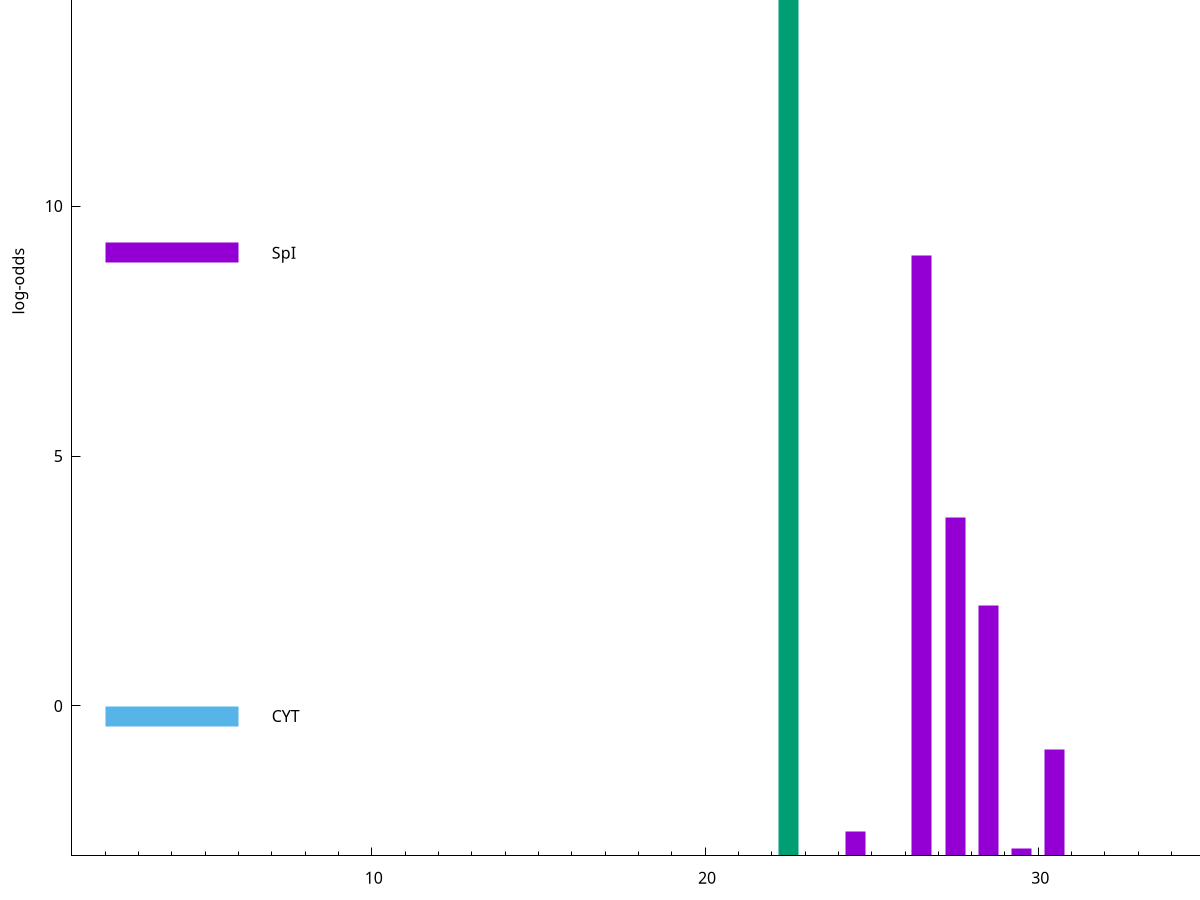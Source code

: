 set title "LipoP predictions for SRR4017890.gff"
set size 2., 1.4
set xrange [1:70] 
set mxtics 10
set yrange [-3:20]
set y2range [0:23]
set ylabel "log-odds"
set term postscript eps color solid "Helvetica" 30
set output "SRR4017890.gff13.eps"
set arrow from 2,18.1081 to 6,18.1081 nohead lt 2 lw 20
set label "SpII" at 7,18.1081
set arrow from 2,9.0647 to 6,9.0647 nohead lt 1 lw 20
set label "SpI" at 7,9.0647
set arrow from 2,-0.200913 to 6,-0.200913 nohead lt 3 lw 20
set label "CYT" at 7,-0.200913
set arrow from 2,18.1081 to 6,18.1081 nohead lt 2 lw 20
set label "SpII" at 7,18.1081
# NOTE: The scores below are the log-odds scores with the threshold
# NOTE: subtracted (a hack to make gnuplot make the histogram all
# NOTE: look nice).
plot "-" axes x1y2 title "" with impulses lt 2 lw 20, "-" axes x1y2 title "" with impulses lt 1 lw 20
22.500000 21.108100
e
26.500000 12.013480
27.500000 6.771460
28.500000 5.011970
30.500000 2.124379
24.500000 0.494060
29.500000 0.150780
e
exit
